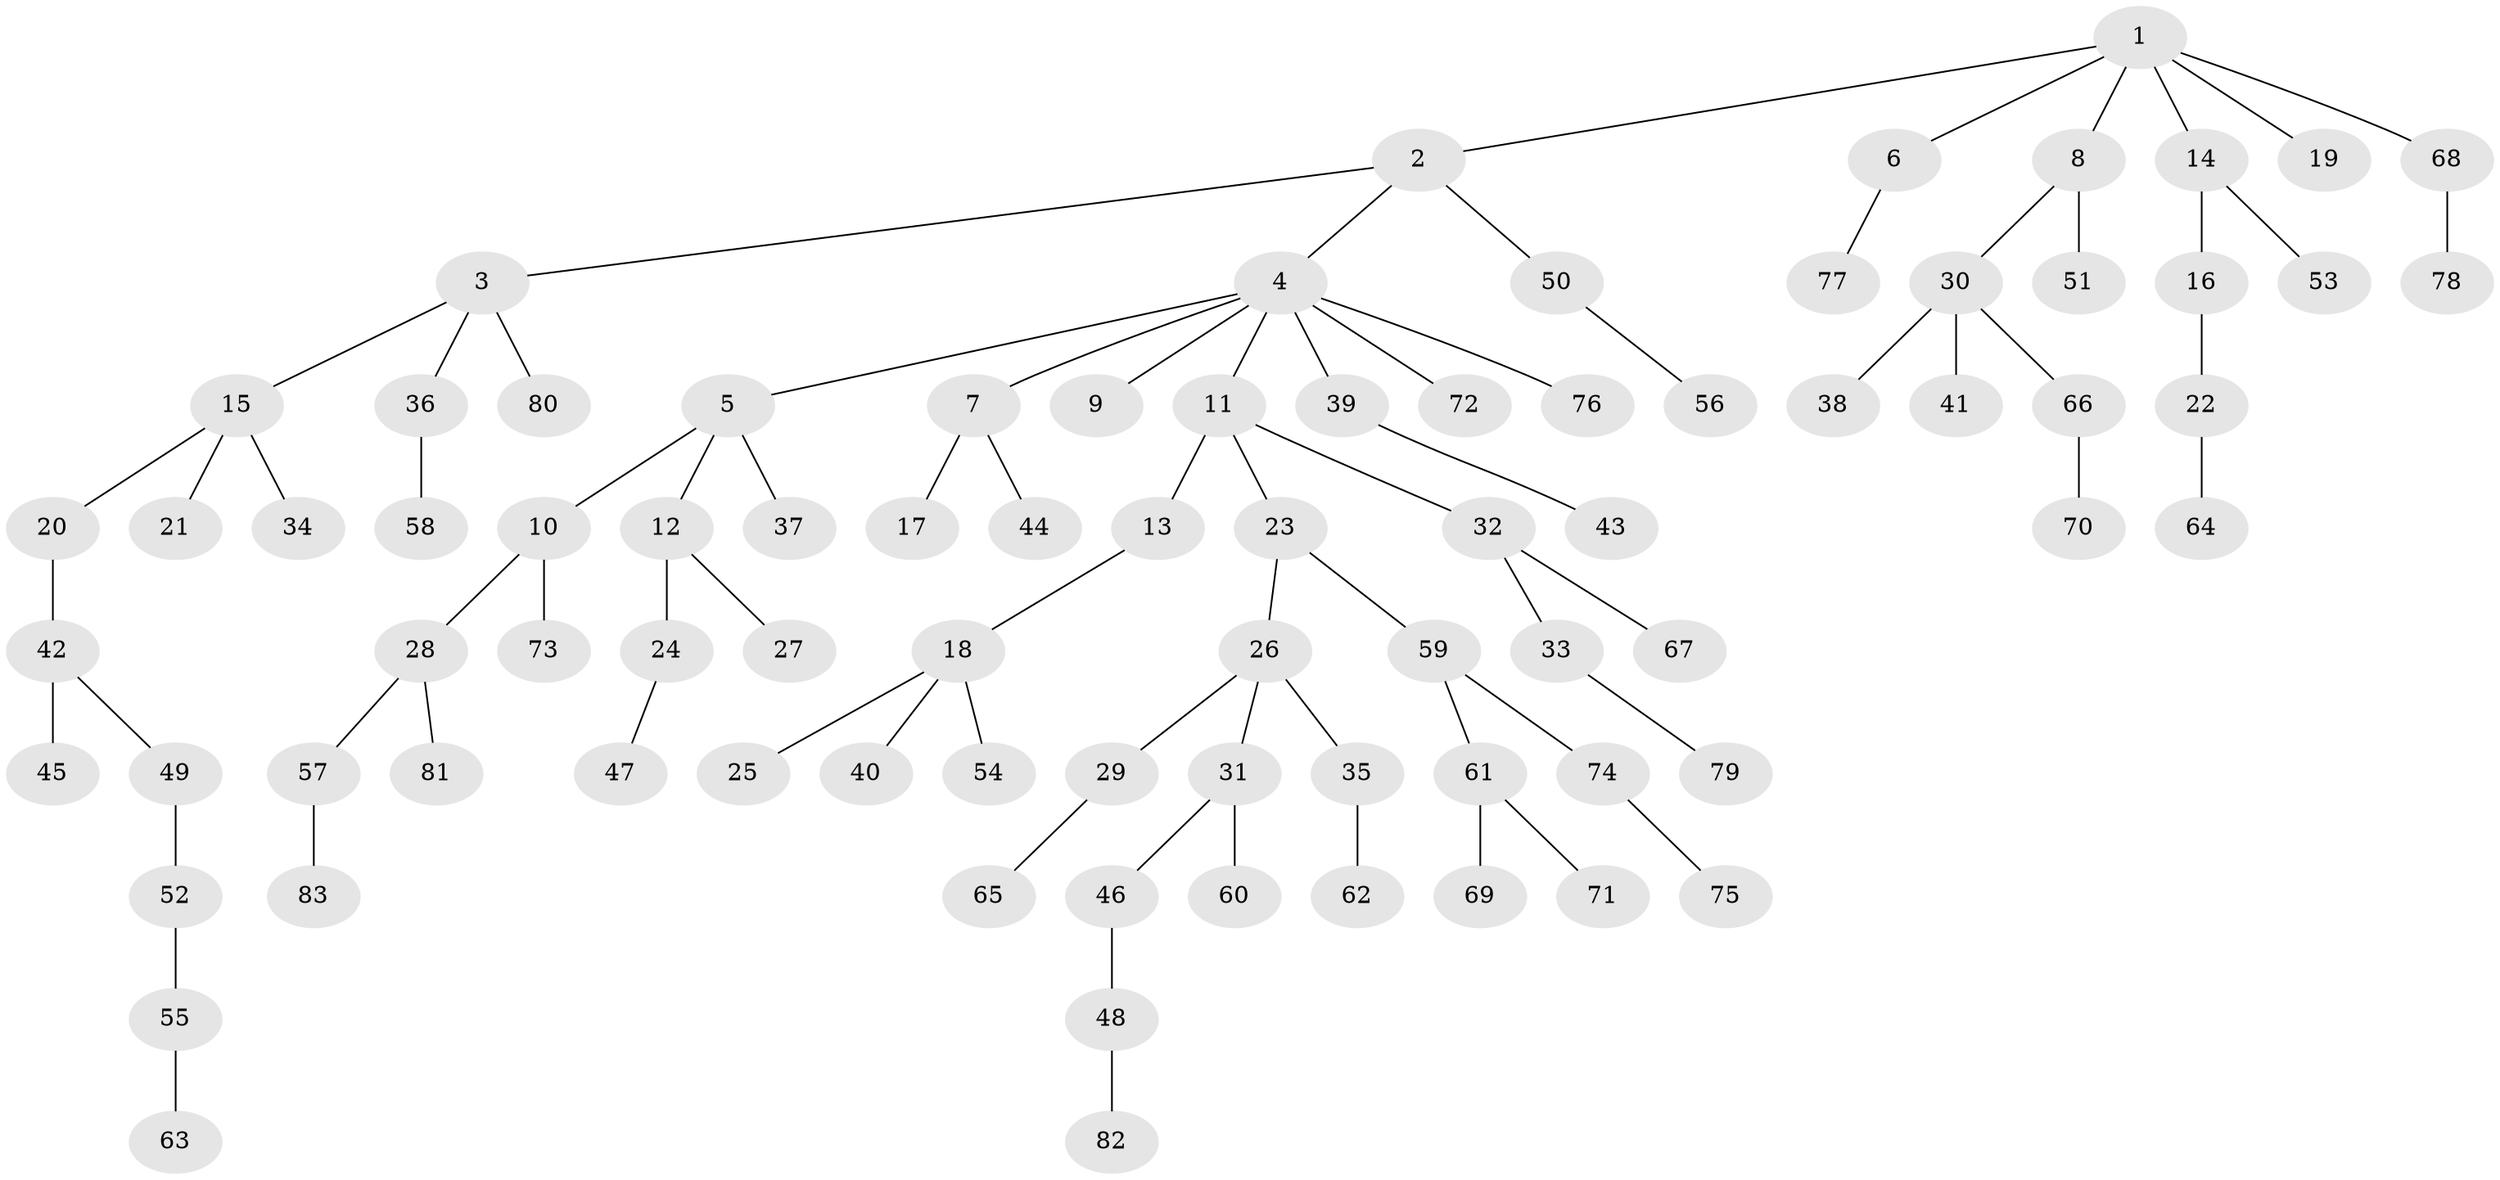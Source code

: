 // coarse degree distribution, {6: 0.034482758620689655, 4: 0.034482758620689655, 7: 0.017241379310344827, 5: 0.05172413793103448, 2: 0.2413793103448276, 3: 0.06896551724137931, 1: 0.5517241379310345}
// Generated by graph-tools (version 1.1) at 2025/24/03/03/25 07:24:06]
// undirected, 83 vertices, 82 edges
graph export_dot {
graph [start="1"]
  node [color=gray90,style=filled];
  1;
  2;
  3;
  4;
  5;
  6;
  7;
  8;
  9;
  10;
  11;
  12;
  13;
  14;
  15;
  16;
  17;
  18;
  19;
  20;
  21;
  22;
  23;
  24;
  25;
  26;
  27;
  28;
  29;
  30;
  31;
  32;
  33;
  34;
  35;
  36;
  37;
  38;
  39;
  40;
  41;
  42;
  43;
  44;
  45;
  46;
  47;
  48;
  49;
  50;
  51;
  52;
  53;
  54;
  55;
  56;
  57;
  58;
  59;
  60;
  61;
  62;
  63;
  64;
  65;
  66;
  67;
  68;
  69;
  70;
  71;
  72;
  73;
  74;
  75;
  76;
  77;
  78;
  79;
  80;
  81;
  82;
  83;
  1 -- 2;
  1 -- 6;
  1 -- 8;
  1 -- 14;
  1 -- 19;
  1 -- 68;
  2 -- 3;
  2 -- 4;
  2 -- 50;
  3 -- 15;
  3 -- 36;
  3 -- 80;
  4 -- 5;
  4 -- 7;
  4 -- 9;
  4 -- 11;
  4 -- 39;
  4 -- 72;
  4 -- 76;
  5 -- 10;
  5 -- 12;
  5 -- 37;
  6 -- 77;
  7 -- 17;
  7 -- 44;
  8 -- 30;
  8 -- 51;
  10 -- 28;
  10 -- 73;
  11 -- 13;
  11 -- 23;
  11 -- 32;
  12 -- 24;
  12 -- 27;
  13 -- 18;
  14 -- 16;
  14 -- 53;
  15 -- 20;
  15 -- 21;
  15 -- 34;
  16 -- 22;
  18 -- 25;
  18 -- 40;
  18 -- 54;
  20 -- 42;
  22 -- 64;
  23 -- 26;
  23 -- 59;
  24 -- 47;
  26 -- 29;
  26 -- 31;
  26 -- 35;
  28 -- 57;
  28 -- 81;
  29 -- 65;
  30 -- 38;
  30 -- 41;
  30 -- 66;
  31 -- 46;
  31 -- 60;
  32 -- 33;
  32 -- 67;
  33 -- 79;
  35 -- 62;
  36 -- 58;
  39 -- 43;
  42 -- 45;
  42 -- 49;
  46 -- 48;
  48 -- 82;
  49 -- 52;
  50 -- 56;
  52 -- 55;
  55 -- 63;
  57 -- 83;
  59 -- 61;
  59 -- 74;
  61 -- 69;
  61 -- 71;
  66 -- 70;
  68 -- 78;
  74 -- 75;
}
